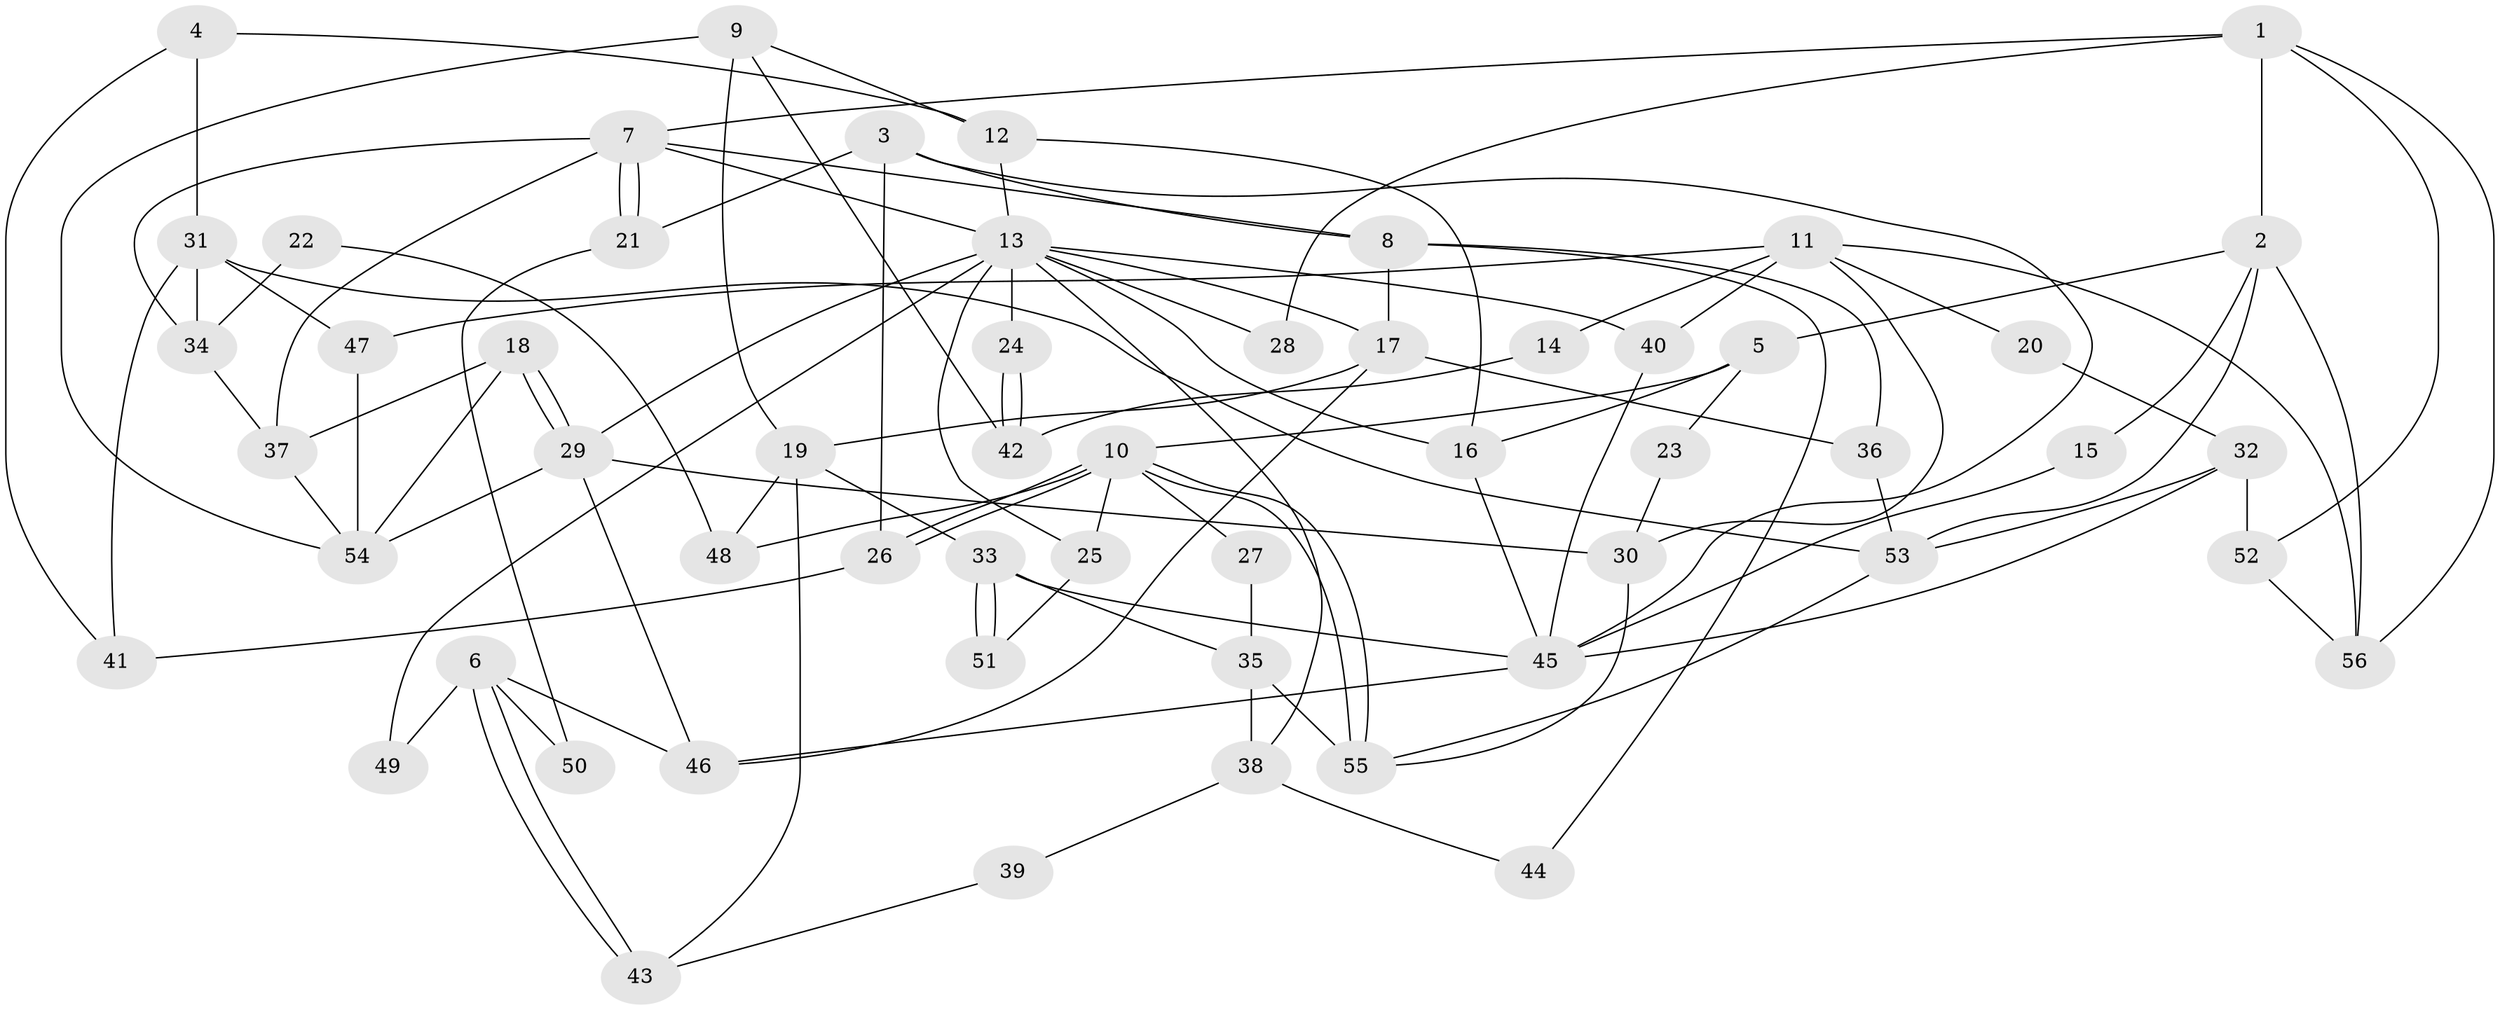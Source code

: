 // Generated by graph-tools (version 1.1) at 2025/36/03/09/25 02:36:06]
// undirected, 56 vertices, 112 edges
graph export_dot {
graph [start="1"]
  node [color=gray90,style=filled];
  1;
  2;
  3;
  4;
  5;
  6;
  7;
  8;
  9;
  10;
  11;
  12;
  13;
  14;
  15;
  16;
  17;
  18;
  19;
  20;
  21;
  22;
  23;
  24;
  25;
  26;
  27;
  28;
  29;
  30;
  31;
  32;
  33;
  34;
  35;
  36;
  37;
  38;
  39;
  40;
  41;
  42;
  43;
  44;
  45;
  46;
  47;
  48;
  49;
  50;
  51;
  52;
  53;
  54;
  55;
  56;
  1 -- 52;
  1 -- 7;
  1 -- 2;
  1 -- 28;
  1 -- 56;
  2 -- 5;
  2 -- 15;
  2 -- 53;
  2 -- 56;
  3 -- 8;
  3 -- 26;
  3 -- 21;
  3 -- 45;
  4 -- 31;
  4 -- 12;
  4 -- 41;
  5 -- 10;
  5 -- 16;
  5 -- 23;
  6 -- 46;
  6 -- 43;
  6 -- 43;
  6 -- 49;
  6 -- 50;
  7 -- 21;
  7 -- 21;
  7 -- 13;
  7 -- 8;
  7 -- 34;
  7 -- 37;
  8 -- 36;
  8 -- 17;
  8 -- 44;
  9 -- 54;
  9 -- 19;
  9 -- 12;
  9 -- 42;
  10 -- 55;
  10 -- 55;
  10 -- 26;
  10 -- 26;
  10 -- 25;
  10 -- 27;
  10 -- 48;
  11 -- 56;
  11 -- 40;
  11 -- 14;
  11 -- 20;
  11 -- 30;
  11 -- 47;
  12 -- 13;
  12 -- 16;
  13 -- 29;
  13 -- 17;
  13 -- 16;
  13 -- 24;
  13 -- 25;
  13 -- 28;
  13 -- 38;
  13 -- 40;
  13 -- 49;
  14 -- 42;
  15 -- 45;
  16 -- 45;
  17 -- 46;
  17 -- 19;
  17 -- 36;
  18 -- 37;
  18 -- 29;
  18 -- 29;
  18 -- 54;
  19 -- 33;
  19 -- 43;
  19 -- 48;
  20 -- 32;
  21 -- 50;
  22 -- 48;
  22 -- 34;
  23 -- 30;
  24 -- 42;
  24 -- 42;
  25 -- 51;
  26 -- 41;
  27 -- 35;
  29 -- 54;
  29 -- 30;
  29 -- 46;
  30 -- 55;
  31 -- 53;
  31 -- 47;
  31 -- 34;
  31 -- 41;
  32 -- 53;
  32 -- 45;
  32 -- 52;
  33 -- 45;
  33 -- 51;
  33 -- 51;
  33 -- 35;
  34 -- 37;
  35 -- 55;
  35 -- 38;
  36 -- 53;
  37 -- 54;
  38 -- 39;
  38 -- 44;
  39 -- 43;
  40 -- 45;
  45 -- 46;
  47 -- 54;
  52 -- 56;
  53 -- 55;
}

